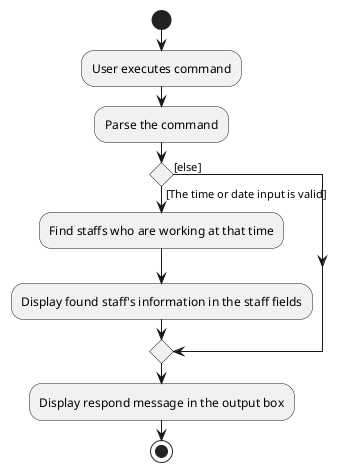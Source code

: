 @startuml
start
:User executes command;
:Parse the command;

'Since the beta syntax does not support placing the condition outside the
'diamond we place it as the true branch instead.


if () then ([The time or date input is valid])
        :Find staffs who are working at that time;
        :Display found staff's information in the staff fields;
else ([else])
endif
:Display respond message in the output box;
stop
@enduml
